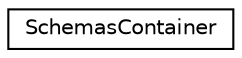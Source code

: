 digraph "Graphical Class Hierarchy"
{
  edge [fontname="Helvetica",fontsize="10",labelfontname="Helvetica",labelfontsize="10"];
  node [fontname="Helvetica",fontsize="10",shape=record];
  rankdir="LR";
  Node0 [label="SchemasContainer",height=0.2,width=0.4,color="black", fillcolor="white", style="filled",URL="$structSchemasContainer.html"];
}

